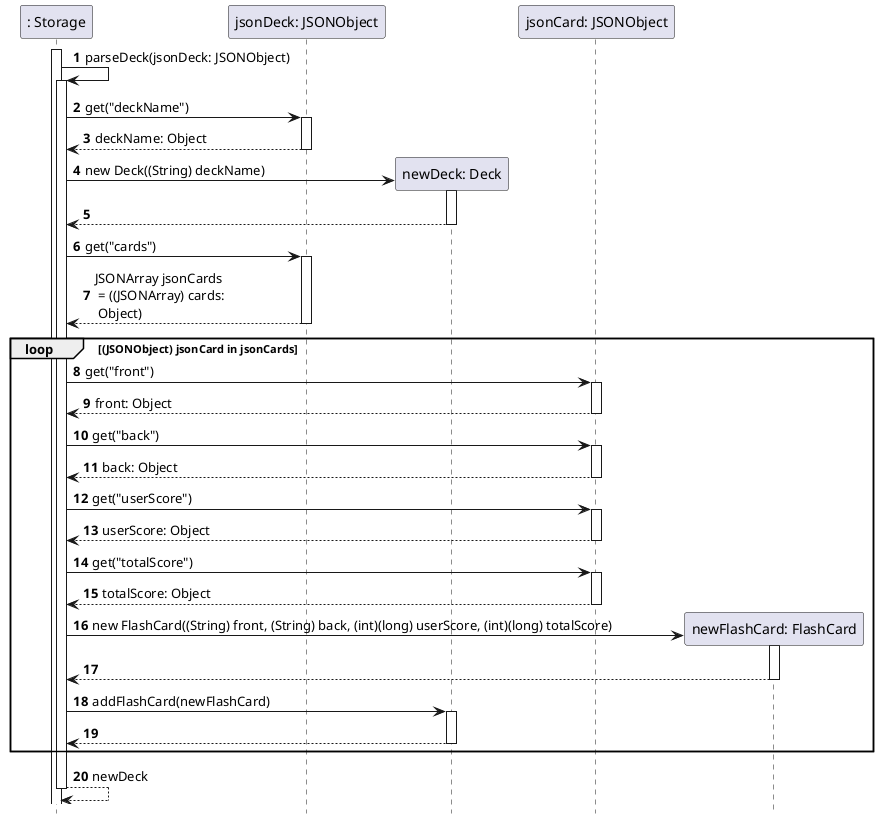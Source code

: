 @startuml
'https://plantuml.com/sequence-diagram

participant ": Storage" as Store
participant "jsonDeck: JSONObject" as jsonDeck
participant "newDeck: Deck" as Deck
participant "jsonCard: JSONObject" as jsonCard
participant "newFlashCard: FlashCard" as Card
autonumber
hide footbox

activate Store

Store->Store: parseDeck(jsonDeck: JSONObject)
activate Store

Store->jsonDeck: get("deckName")
activate jsonDeck

Store<--jsonDeck: deckName: Object
deactivate jsonDeck

Store->Deck**: new Deck((String) deckName)
activate Deck

Store<--Deck
deactivate Deck

Store->jsonDeck: get("cards")
activate jsonDeck

Store<--jsonDeck: JSONArray jsonCards\n = ((JSONArray) cards:\n Object)
deactivate jsonDeck

loop (JSONObject) jsonCard in jsonCards

Store->jsonCard: get("front")
activate jsonCard

Store<--jsonCard: front: Object
deactivate jsonCard

Store->jsonCard: get("back")
activate jsonCard

Store<--jsonCard: back: Object
deactivate jsonCard
Store->jsonCard: get("userScore")
activate jsonCard

Store<--jsonCard: userScore: Object
deactivate jsonCard

Store->jsonCard: get("totalScore")
activate jsonCard

Store<--jsonCard: totalScore: Object
deactivate jsonCard

Store->Card**: new FlashCard((String) front, (String) back, (int)(long) userScore, (int)(long) totalScore)
activate Card

Store<--Card
deactivate Card

Store->Deck: addFlashCard(newFlashCard)
activate Deck

Store<--Deck
deactivate Deck

end

Store-->Store: newDeck
deactivate Store

@enduml